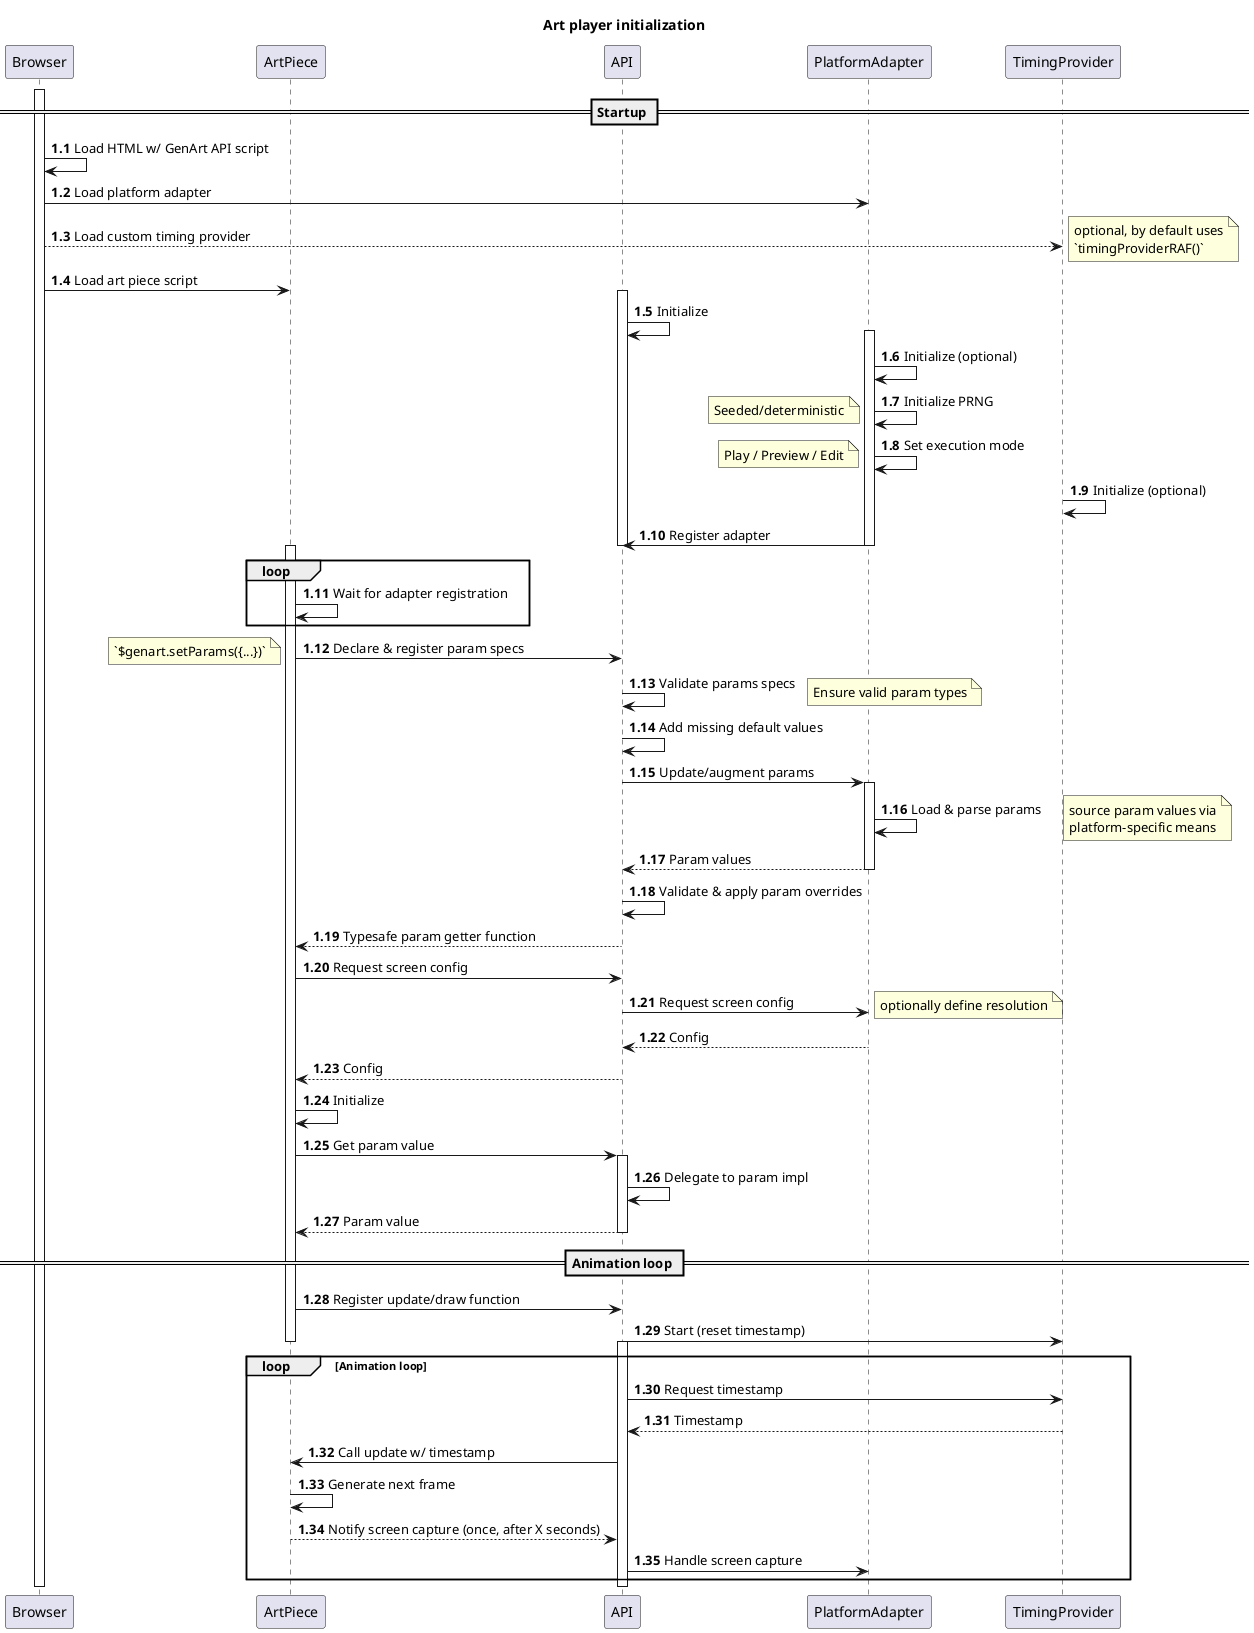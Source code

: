 @startuml
title Art player initialization
autonumber 1.1
participant Browser
participant ArtPiece
participant API
participant PlatformAdapter
participant TimingProvider

activate Browser
	== Startup ==

	Browser -> Browser : Load HTML w/ GenArt API script
	Browser -> PlatformAdapter : Load platform adapter
	Browser --> TimingProvider : Load custom timing provider
	note right
		optional, by default uses
		`timingProviderRAF()`
	end note
	Browser -> ArtPiece : Load art piece script
	activate API
		API -> API : Initialize
		activate PlatformAdapter
		PlatformAdapter -> PlatformAdapter : Initialize (optional)
		PlatformAdapter -> PlatformAdapter : Initialize PRNG
		note left : Seeded/deterministic
		PlatformAdapter -> PlatformAdapter : Set execution mode
		note left : Play / Preview / Edit
		TimingProvider -> TimingProvider : Initialize (optional)
		
		PlatformAdapter -> API : Register adapter
		deactivate PlatformAdapter
	deactivate API

	activate ArtPiece
		loop
			ArtPiece -> ArtPiece : Wait for adapter registration
		end
		ArtPiece -> API : Declare & register param specs
		note left
			`$genart.setParams({...})`
		end note
		API -> API : Validate params specs
		note right : Ensure valid param types
		API -> API : Add missing default values
		API -> PlatformAdapter : Update/augment params

		activate PlatformAdapter
			PlatformAdapter -> PlatformAdapter : Load & parse params
			note right
				source param values via
				platform-specific means
			end note
			PlatformAdapter --> API : Param values
		deactivate PlatformAdapter
		API -> API : Validate & apply param overrides
		API --> ArtPiece : Typesafe param getter function

		ArtPiece -> API : Request screen config
		API -> PlatformAdapter : Request screen config
		note right : optionally define resolution
		PlatformAdapter --> API : Config
		API --> ArtPiece : Config
		ArtPiece -> ArtPiece : Initialize
		ArtPiece -> API : Get param value
		activate API
			API -> API : Delegate to param impl
			API --> ArtPiece : Param value
		deactivate API

		== Animation loop ==
		ArtPiece ->	API : Register update/draw function
		API -> TimingProvider : Start (reset timestamp)
	deactivate ArtPiece

	activate API
		loop Animation loop
			API -> TimingProvider : Request timestamp
			TimingProvider --> API : Timestamp
			API -> ArtPiece : Call update w/ timestamp
			ArtPiece -> ArtPiece : Generate next frame
			ArtPiece --> API : Notify screen capture (once, after X seconds)
			API -> PlatformAdapter : Handle screen capture
		end
	deactivate API

deactivate Browser

@enduml
